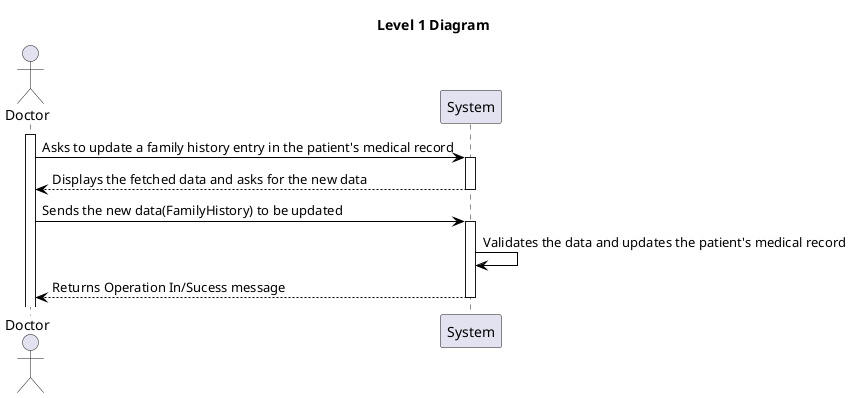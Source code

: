 @startuml level_1

title Level 1 Diagram

hide empty members
'skinparam Linetype ortho

skinparam class {
    BackgroundColor<<valueObject>> #D6EAF8
    BackgroundColor<<root>> #FDEBD0
    BackgroundColor<<service>> #D1F2EB
    BackgroundColor #FEF9E7
    ArrowColor Black
}

skinparam package {
    BackgroundColor #EBF5FB
}

actor Doctor as A

activate A
A -> System: Asks to update a family history entry in the patient's medical record
activate System
System --> A: Displays the fetched data and asks for the new data
deactivate System
A -> System: Sends the new data(FamilyHistory) to be updated
activate System
System -> System: Validates the data and updates the patient's medical record
System --> A: Returns Operation In/Sucess message
deactivate System

@enduml
